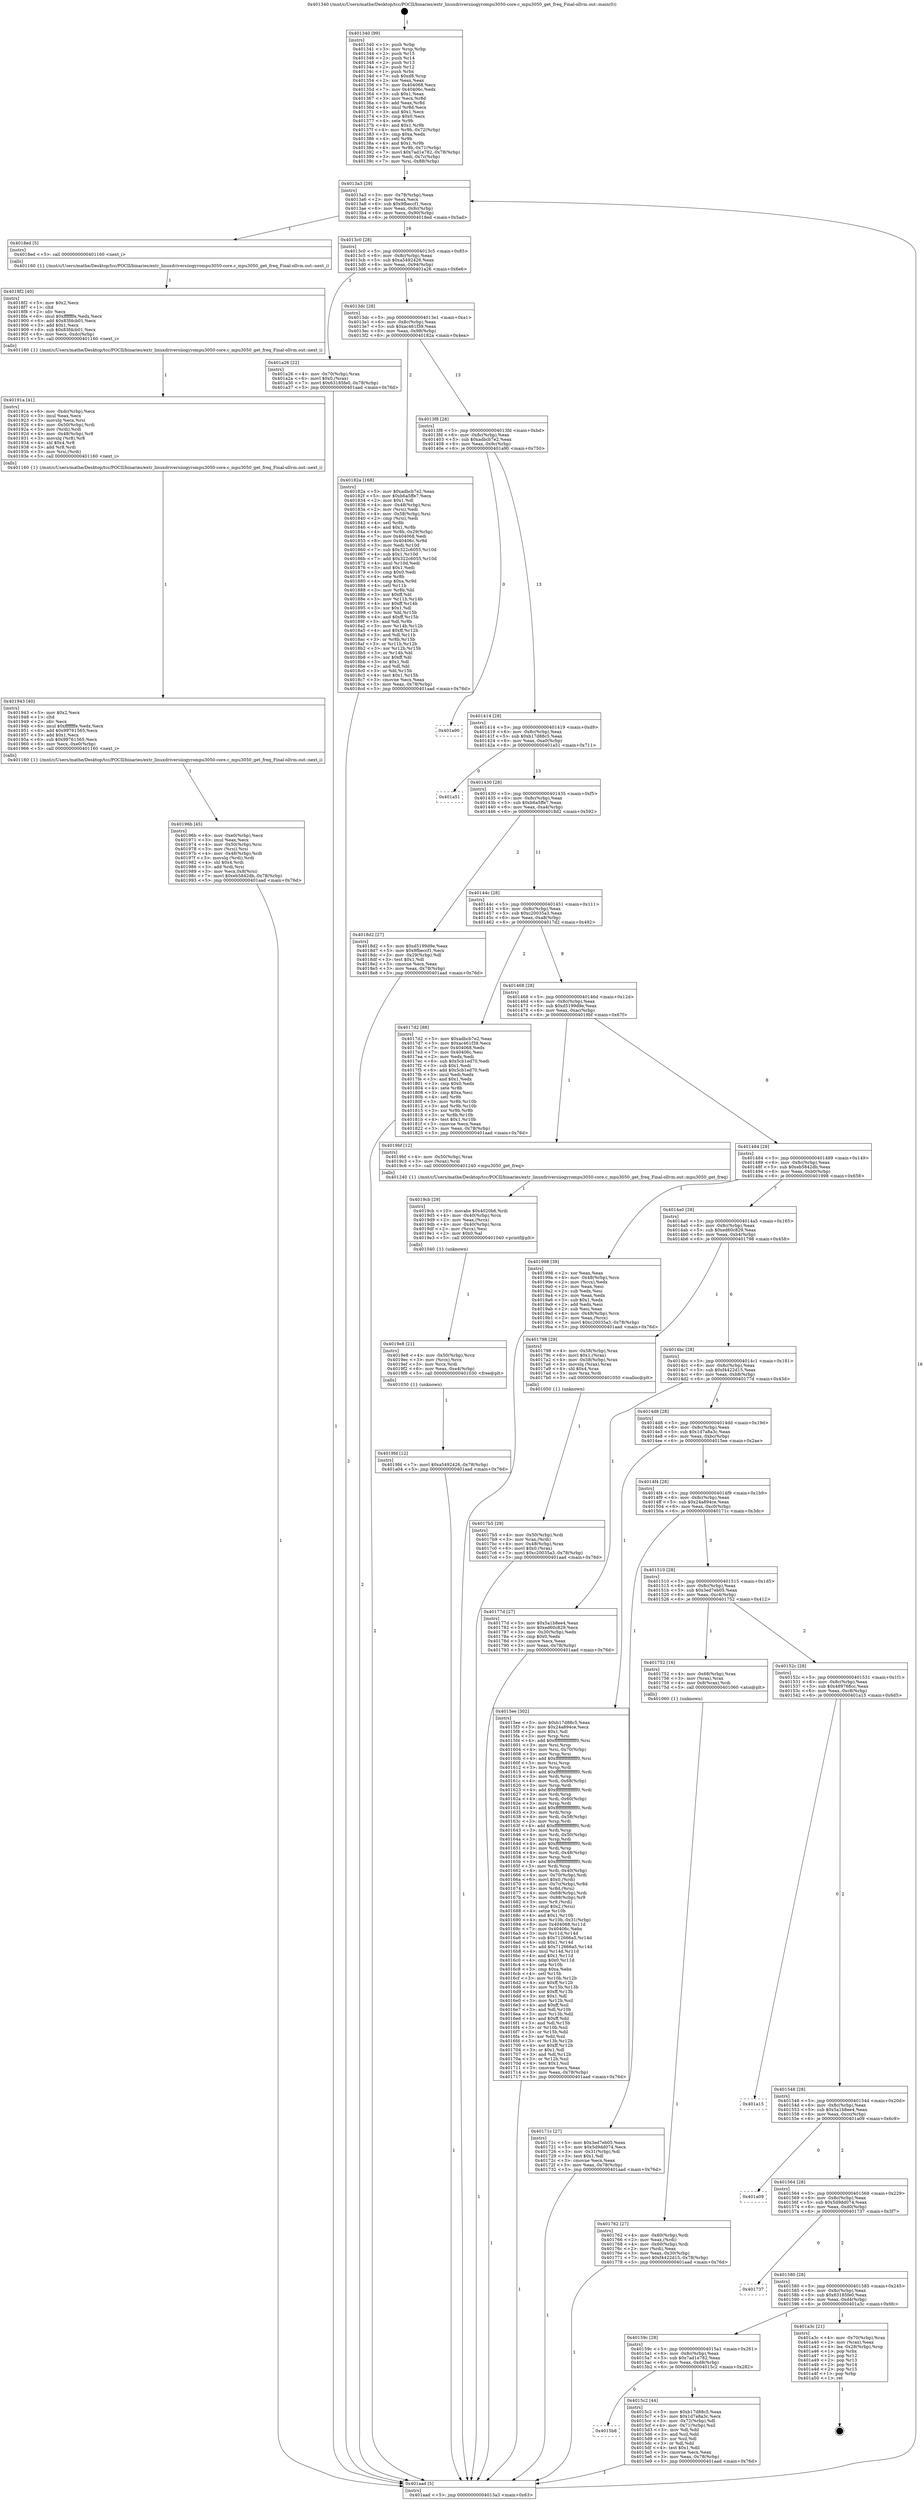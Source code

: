 digraph "0x401340" {
  label = "0x401340 (/mnt/c/Users/mathe/Desktop/tcc/POCII/binaries/extr_linuxdriversiiogyrompu3050-core.c_mpu3050_get_freq_Final-ollvm.out::main(0))"
  labelloc = "t"
  node[shape=record]

  Entry [label="",width=0.3,height=0.3,shape=circle,fillcolor=black,style=filled]
  "0x4013a3" [label="{
     0x4013a3 [29]\l
     | [instrs]\l
     &nbsp;&nbsp;0x4013a3 \<+3\>: mov -0x78(%rbp),%eax\l
     &nbsp;&nbsp;0x4013a6 \<+2\>: mov %eax,%ecx\l
     &nbsp;&nbsp;0x4013a8 \<+6\>: sub $0x9fbeccf1,%ecx\l
     &nbsp;&nbsp;0x4013ae \<+6\>: mov %eax,-0x8c(%rbp)\l
     &nbsp;&nbsp;0x4013b4 \<+6\>: mov %ecx,-0x90(%rbp)\l
     &nbsp;&nbsp;0x4013ba \<+6\>: je 00000000004018ed \<main+0x5ad\>\l
  }"]
  "0x4018ed" [label="{
     0x4018ed [5]\l
     | [instrs]\l
     &nbsp;&nbsp;0x4018ed \<+5\>: call 0000000000401160 \<next_i\>\l
     | [calls]\l
     &nbsp;&nbsp;0x401160 \{1\} (/mnt/c/Users/mathe/Desktop/tcc/POCII/binaries/extr_linuxdriversiiogyrompu3050-core.c_mpu3050_get_freq_Final-ollvm.out::next_i)\l
  }"]
  "0x4013c0" [label="{
     0x4013c0 [28]\l
     | [instrs]\l
     &nbsp;&nbsp;0x4013c0 \<+5\>: jmp 00000000004013c5 \<main+0x85\>\l
     &nbsp;&nbsp;0x4013c5 \<+6\>: mov -0x8c(%rbp),%eax\l
     &nbsp;&nbsp;0x4013cb \<+5\>: sub $0xa5492426,%eax\l
     &nbsp;&nbsp;0x4013d0 \<+6\>: mov %eax,-0x94(%rbp)\l
     &nbsp;&nbsp;0x4013d6 \<+6\>: je 0000000000401a26 \<main+0x6e6\>\l
  }"]
  Exit [label="",width=0.3,height=0.3,shape=circle,fillcolor=black,style=filled,peripheries=2]
  "0x401a26" [label="{
     0x401a26 [22]\l
     | [instrs]\l
     &nbsp;&nbsp;0x401a26 \<+4\>: mov -0x70(%rbp),%rax\l
     &nbsp;&nbsp;0x401a2a \<+6\>: movl $0x0,(%rax)\l
     &nbsp;&nbsp;0x401a30 \<+7\>: movl $0x63185fe0,-0x78(%rbp)\l
     &nbsp;&nbsp;0x401a37 \<+5\>: jmp 0000000000401aad \<main+0x76d\>\l
  }"]
  "0x4013dc" [label="{
     0x4013dc [28]\l
     | [instrs]\l
     &nbsp;&nbsp;0x4013dc \<+5\>: jmp 00000000004013e1 \<main+0xa1\>\l
     &nbsp;&nbsp;0x4013e1 \<+6\>: mov -0x8c(%rbp),%eax\l
     &nbsp;&nbsp;0x4013e7 \<+5\>: sub $0xac461f39,%eax\l
     &nbsp;&nbsp;0x4013ec \<+6\>: mov %eax,-0x98(%rbp)\l
     &nbsp;&nbsp;0x4013f2 \<+6\>: je 000000000040182a \<main+0x4ea\>\l
  }"]
  "0x4019fd" [label="{
     0x4019fd [12]\l
     | [instrs]\l
     &nbsp;&nbsp;0x4019fd \<+7\>: movl $0xa5492426,-0x78(%rbp)\l
     &nbsp;&nbsp;0x401a04 \<+5\>: jmp 0000000000401aad \<main+0x76d\>\l
  }"]
  "0x40182a" [label="{
     0x40182a [168]\l
     | [instrs]\l
     &nbsp;&nbsp;0x40182a \<+5\>: mov $0xadbcb7e2,%eax\l
     &nbsp;&nbsp;0x40182f \<+5\>: mov $0xb6a5ffe7,%ecx\l
     &nbsp;&nbsp;0x401834 \<+2\>: mov $0x1,%dl\l
     &nbsp;&nbsp;0x401836 \<+4\>: mov -0x48(%rbp),%rsi\l
     &nbsp;&nbsp;0x40183a \<+2\>: mov (%rsi),%edi\l
     &nbsp;&nbsp;0x40183c \<+4\>: mov -0x58(%rbp),%rsi\l
     &nbsp;&nbsp;0x401840 \<+2\>: cmp (%rsi),%edi\l
     &nbsp;&nbsp;0x401842 \<+4\>: setl %r8b\l
     &nbsp;&nbsp;0x401846 \<+4\>: and $0x1,%r8b\l
     &nbsp;&nbsp;0x40184a \<+4\>: mov %r8b,-0x29(%rbp)\l
     &nbsp;&nbsp;0x40184e \<+7\>: mov 0x404068,%edi\l
     &nbsp;&nbsp;0x401855 \<+8\>: mov 0x40406c,%r9d\l
     &nbsp;&nbsp;0x40185d \<+3\>: mov %edi,%r10d\l
     &nbsp;&nbsp;0x401860 \<+7\>: sub $0x322c6055,%r10d\l
     &nbsp;&nbsp;0x401867 \<+4\>: sub $0x1,%r10d\l
     &nbsp;&nbsp;0x40186b \<+7\>: add $0x322c6055,%r10d\l
     &nbsp;&nbsp;0x401872 \<+4\>: imul %r10d,%edi\l
     &nbsp;&nbsp;0x401876 \<+3\>: and $0x1,%edi\l
     &nbsp;&nbsp;0x401879 \<+3\>: cmp $0x0,%edi\l
     &nbsp;&nbsp;0x40187c \<+4\>: sete %r8b\l
     &nbsp;&nbsp;0x401880 \<+4\>: cmp $0xa,%r9d\l
     &nbsp;&nbsp;0x401884 \<+4\>: setl %r11b\l
     &nbsp;&nbsp;0x401888 \<+3\>: mov %r8b,%bl\l
     &nbsp;&nbsp;0x40188b \<+3\>: xor $0xff,%bl\l
     &nbsp;&nbsp;0x40188e \<+3\>: mov %r11b,%r14b\l
     &nbsp;&nbsp;0x401891 \<+4\>: xor $0xff,%r14b\l
     &nbsp;&nbsp;0x401895 \<+3\>: xor $0x1,%dl\l
     &nbsp;&nbsp;0x401898 \<+3\>: mov %bl,%r15b\l
     &nbsp;&nbsp;0x40189b \<+4\>: and $0xff,%r15b\l
     &nbsp;&nbsp;0x40189f \<+3\>: and %dl,%r8b\l
     &nbsp;&nbsp;0x4018a2 \<+3\>: mov %r14b,%r12b\l
     &nbsp;&nbsp;0x4018a5 \<+4\>: and $0xff,%r12b\l
     &nbsp;&nbsp;0x4018a9 \<+3\>: and %dl,%r11b\l
     &nbsp;&nbsp;0x4018ac \<+3\>: or %r8b,%r15b\l
     &nbsp;&nbsp;0x4018af \<+3\>: or %r11b,%r12b\l
     &nbsp;&nbsp;0x4018b2 \<+3\>: xor %r12b,%r15b\l
     &nbsp;&nbsp;0x4018b5 \<+3\>: or %r14b,%bl\l
     &nbsp;&nbsp;0x4018b8 \<+3\>: xor $0xff,%bl\l
     &nbsp;&nbsp;0x4018bb \<+3\>: or $0x1,%dl\l
     &nbsp;&nbsp;0x4018be \<+2\>: and %dl,%bl\l
     &nbsp;&nbsp;0x4018c0 \<+3\>: or %bl,%r15b\l
     &nbsp;&nbsp;0x4018c3 \<+4\>: test $0x1,%r15b\l
     &nbsp;&nbsp;0x4018c7 \<+3\>: cmovne %ecx,%eax\l
     &nbsp;&nbsp;0x4018ca \<+3\>: mov %eax,-0x78(%rbp)\l
     &nbsp;&nbsp;0x4018cd \<+5\>: jmp 0000000000401aad \<main+0x76d\>\l
  }"]
  "0x4013f8" [label="{
     0x4013f8 [28]\l
     | [instrs]\l
     &nbsp;&nbsp;0x4013f8 \<+5\>: jmp 00000000004013fd \<main+0xbd\>\l
     &nbsp;&nbsp;0x4013fd \<+6\>: mov -0x8c(%rbp),%eax\l
     &nbsp;&nbsp;0x401403 \<+5\>: sub $0xadbcb7e2,%eax\l
     &nbsp;&nbsp;0x401408 \<+6\>: mov %eax,-0x9c(%rbp)\l
     &nbsp;&nbsp;0x40140e \<+6\>: je 0000000000401a90 \<main+0x750\>\l
  }"]
  "0x4019e8" [label="{
     0x4019e8 [21]\l
     | [instrs]\l
     &nbsp;&nbsp;0x4019e8 \<+4\>: mov -0x50(%rbp),%rcx\l
     &nbsp;&nbsp;0x4019ec \<+3\>: mov (%rcx),%rcx\l
     &nbsp;&nbsp;0x4019ef \<+3\>: mov %rcx,%rdi\l
     &nbsp;&nbsp;0x4019f2 \<+6\>: mov %eax,-0xe4(%rbp)\l
     &nbsp;&nbsp;0x4019f8 \<+5\>: call 0000000000401030 \<free@plt\>\l
     | [calls]\l
     &nbsp;&nbsp;0x401030 \{1\} (unknown)\l
  }"]
  "0x401a90" [label="{
     0x401a90\l
  }", style=dashed]
  "0x401414" [label="{
     0x401414 [28]\l
     | [instrs]\l
     &nbsp;&nbsp;0x401414 \<+5\>: jmp 0000000000401419 \<main+0xd9\>\l
     &nbsp;&nbsp;0x401419 \<+6\>: mov -0x8c(%rbp),%eax\l
     &nbsp;&nbsp;0x40141f \<+5\>: sub $0xb17d88c5,%eax\l
     &nbsp;&nbsp;0x401424 \<+6\>: mov %eax,-0xa0(%rbp)\l
     &nbsp;&nbsp;0x40142a \<+6\>: je 0000000000401a51 \<main+0x711\>\l
  }"]
  "0x4019cb" [label="{
     0x4019cb [29]\l
     | [instrs]\l
     &nbsp;&nbsp;0x4019cb \<+10\>: movabs $0x4020b6,%rdi\l
     &nbsp;&nbsp;0x4019d5 \<+4\>: mov -0x40(%rbp),%rcx\l
     &nbsp;&nbsp;0x4019d9 \<+2\>: mov %eax,(%rcx)\l
     &nbsp;&nbsp;0x4019db \<+4\>: mov -0x40(%rbp),%rcx\l
     &nbsp;&nbsp;0x4019df \<+2\>: mov (%rcx),%esi\l
     &nbsp;&nbsp;0x4019e1 \<+2\>: mov $0x0,%al\l
     &nbsp;&nbsp;0x4019e3 \<+5\>: call 0000000000401040 \<printf@plt\>\l
     | [calls]\l
     &nbsp;&nbsp;0x401040 \{1\} (unknown)\l
  }"]
  "0x401a51" [label="{
     0x401a51\l
  }", style=dashed]
  "0x401430" [label="{
     0x401430 [28]\l
     | [instrs]\l
     &nbsp;&nbsp;0x401430 \<+5\>: jmp 0000000000401435 \<main+0xf5\>\l
     &nbsp;&nbsp;0x401435 \<+6\>: mov -0x8c(%rbp),%eax\l
     &nbsp;&nbsp;0x40143b \<+5\>: sub $0xb6a5ffe7,%eax\l
     &nbsp;&nbsp;0x401440 \<+6\>: mov %eax,-0xa4(%rbp)\l
     &nbsp;&nbsp;0x401446 \<+6\>: je 00000000004018d2 \<main+0x592\>\l
  }"]
  "0x40196b" [label="{
     0x40196b [45]\l
     | [instrs]\l
     &nbsp;&nbsp;0x40196b \<+6\>: mov -0xe0(%rbp),%ecx\l
     &nbsp;&nbsp;0x401971 \<+3\>: imul %eax,%ecx\l
     &nbsp;&nbsp;0x401974 \<+4\>: mov -0x50(%rbp),%rsi\l
     &nbsp;&nbsp;0x401978 \<+3\>: mov (%rsi),%rsi\l
     &nbsp;&nbsp;0x40197b \<+4\>: mov -0x48(%rbp),%rdi\l
     &nbsp;&nbsp;0x40197f \<+3\>: movslq (%rdi),%rdi\l
     &nbsp;&nbsp;0x401982 \<+4\>: shl $0x4,%rdi\l
     &nbsp;&nbsp;0x401986 \<+3\>: add %rdi,%rsi\l
     &nbsp;&nbsp;0x401989 \<+3\>: mov %ecx,0x8(%rsi)\l
     &nbsp;&nbsp;0x40198c \<+7\>: movl $0xeb5842db,-0x78(%rbp)\l
     &nbsp;&nbsp;0x401993 \<+5\>: jmp 0000000000401aad \<main+0x76d\>\l
  }"]
  "0x4018d2" [label="{
     0x4018d2 [27]\l
     | [instrs]\l
     &nbsp;&nbsp;0x4018d2 \<+5\>: mov $0xd5199d9e,%eax\l
     &nbsp;&nbsp;0x4018d7 \<+5\>: mov $0x9fbeccf1,%ecx\l
     &nbsp;&nbsp;0x4018dc \<+3\>: mov -0x29(%rbp),%dl\l
     &nbsp;&nbsp;0x4018df \<+3\>: test $0x1,%dl\l
     &nbsp;&nbsp;0x4018e2 \<+3\>: cmovne %ecx,%eax\l
     &nbsp;&nbsp;0x4018e5 \<+3\>: mov %eax,-0x78(%rbp)\l
     &nbsp;&nbsp;0x4018e8 \<+5\>: jmp 0000000000401aad \<main+0x76d\>\l
  }"]
  "0x40144c" [label="{
     0x40144c [28]\l
     | [instrs]\l
     &nbsp;&nbsp;0x40144c \<+5\>: jmp 0000000000401451 \<main+0x111\>\l
     &nbsp;&nbsp;0x401451 \<+6\>: mov -0x8c(%rbp),%eax\l
     &nbsp;&nbsp;0x401457 \<+5\>: sub $0xc20035a3,%eax\l
     &nbsp;&nbsp;0x40145c \<+6\>: mov %eax,-0xa8(%rbp)\l
     &nbsp;&nbsp;0x401462 \<+6\>: je 00000000004017d2 \<main+0x492\>\l
  }"]
  "0x401943" [label="{
     0x401943 [40]\l
     | [instrs]\l
     &nbsp;&nbsp;0x401943 \<+5\>: mov $0x2,%ecx\l
     &nbsp;&nbsp;0x401948 \<+1\>: cltd\l
     &nbsp;&nbsp;0x401949 \<+2\>: idiv %ecx\l
     &nbsp;&nbsp;0x40194b \<+6\>: imul $0xfffffffe,%edx,%ecx\l
     &nbsp;&nbsp;0x401951 \<+6\>: add $0x99761565,%ecx\l
     &nbsp;&nbsp;0x401957 \<+3\>: add $0x1,%ecx\l
     &nbsp;&nbsp;0x40195a \<+6\>: sub $0x99761565,%ecx\l
     &nbsp;&nbsp;0x401960 \<+6\>: mov %ecx,-0xe0(%rbp)\l
     &nbsp;&nbsp;0x401966 \<+5\>: call 0000000000401160 \<next_i\>\l
     | [calls]\l
     &nbsp;&nbsp;0x401160 \{1\} (/mnt/c/Users/mathe/Desktop/tcc/POCII/binaries/extr_linuxdriversiiogyrompu3050-core.c_mpu3050_get_freq_Final-ollvm.out::next_i)\l
  }"]
  "0x4017d2" [label="{
     0x4017d2 [88]\l
     | [instrs]\l
     &nbsp;&nbsp;0x4017d2 \<+5\>: mov $0xadbcb7e2,%eax\l
     &nbsp;&nbsp;0x4017d7 \<+5\>: mov $0xac461f39,%ecx\l
     &nbsp;&nbsp;0x4017dc \<+7\>: mov 0x404068,%edx\l
     &nbsp;&nbsp;0x4017e3 \<+7\>: mov 0x40406c,%esi\l
     &nbsp;&nbsp;0x4017ea \<+2\>: mov %edx,%edi\l
     &nbsp;&nbsp;0x4017ec \<+6\>: sub $0x5cb1ed70,%edi\l
     &nbsp;&nbsp;0x4017f2 \<+3\>: sub $0x1,%edi\l
     &nbsp;&nbsp;0x4017f5 \<+6\>: add $0x5cb1ed70,%edi\l
     &nbsp;&nbsp;0x4017fb \<+3\>: imul %edi,%edx\l
     &nbsp;&nbsp;0x4017fe \<+3\>: and $0x1,%edx\l
     &nbsp;&nbsp;0x401801 \<+3\>: cmp $0x0,%edx\l
     &nbsp;&nbsp;0x401804 \<+4\>: sete %r8b\l
     &nbsp;&nbsp;0x401808 \<+3\>: cmp $0xa,%esi\l
     &nbsp;&nbsp;0x40180b \<+4\>: setl %r9b\l
     &nbsp;&nbsp;0x40180f \<+3\>: mov %r8b,%r10b\l
     &nbsp;&nbsp;0x401812 \<+3\>: and %r9b,%r10b\l
     &nbsp;&nbsp;0x401815 \<+3\>: xor %r9b,%r8b\l
     &nbsp;&nbsp;0x401818 \<+3\>: or %r8b,%r10b\l
     &nbsp;&nbsp;0x40181b \<+4\>: test $0x1,%r10b\l
     &nbsp;&nbsp;0x40181f \<+3\>: cmovne %ecx,%eax\l
     &nbsp;&nbsp;0x401822 \<+3\>: mov %eax,-0x78(%rbp)\l
     &nbsp;&nbsp;0x401825 \<+5\>: jmp 0000000000401aad \<main+0x76d\>\l
  }"]
  "0x401468" [label="{
     0x401468 [28]\l
     | [instrs]\l
     &nbsp;&nbsp;0x401468 \<+5\>: jmp 000000000040146d \<main+0x12d\>\l
     &nbsp;&nbsp;0x40146d \<+6\>: mov -0x8c(%rbp),%eax\l
     &nbsp;&nbsp;0x401473 \<+5\>: sub $0xd5199d9e,%eax\l
     &nbsp;&nbsp;0x401478 \<+6\>: mov %eax,-0xac(%rbp)\l
     &nbsp;&nbsp;0x40147e \<+6\>: je 00000000004019bf \<main+0x67f\>\l
  }"]
  "0x40191a" [label="{
     0x40191a [41]\l
     | [instrs]\l
     &nbsp;&nbsp;0x40191a \<+6\>: mov -0xdc(%rbp),%ecx\l
     &nbsp;&nbsp;0x401920 \<+3\>: imul %eax,%ecx\l
     &nbsp;&nbsp;0x401923 \<+3\>: movslq %ecx,%rsi\l
     &nbsp;&nbsp;0x401926 \<+4\>: mov -0x50(%rbp),%rdi\l
     &nbsp;&nbsp;0x40192a \<+3\>: mov (%rdi),%rdi\l
     &nbsp;&nbsp;0x40192d \<+4\>: mov -0x48(%rbp),%r8\l
     &nbsp;&nbsp;0x401931 \<+3\>: movslq (%r8),%r8\l
     &nbsp;&nbsp;0x401934 \<+4\>: shl $0x4,%r8\l
     &nbsp;&nbsp;0x401938 \<+3\>: add %r8,%rdi\l
     &nbsp;&nbsp;0x40193b \<+3\>: mov %rsi,(%rdi)\l
     &nbsp;&nbsp;0x40193e \<+5\>: call 0000000000401160 \<next_i\>\l
     | [calls]\l
     &nbsp;&nbsp;0x401160 \{1\} (/mnt/c/Users/mathe/Desktop/tcc/POCII/binaries/extr_linuxdriversiiogyrompu3050-core.c_mpu3050_get_freq_Final-ollvm.out::next_i)\l
  }"]
  "0x4019bf" [label="{
     0x4019bf [12]\l
     | [instrs]\l
     &nbsp;&nbsp;0x4019bf \<+4\>: mov -0x50(%rbp),%rax\l
     &nbsp;&nbsp;0x4019c3 \<+3\>: mov (%rax),%rdi\l
     &nbsp;&nbsp;0x4019c6 \<+5\>: call 0000000000401240 \<mpu3050_get_freq\>\l
     | [calls]\l
     &nbsp;&nbsp;0x401240 \{1\} (/mnt/c/Users/mathe/Desktop/tcc/POCII/binaries/extr_linuxdriversiiogyrompu3050-core.c_mpu3050_get_freq_Final-ollvm.out::mpu3050_get_freq)\l
  }"]
  "0x401484" [label="{
     0x401484 [28]\l
     | [instrs]\l
     &nbsp;&nbsp;0x401484 \<+5\>: jmp 0000000000401489 \<main+0x149\>\l
     &nbsp;&nbsp;0x401489 \<+6\>: mov -0x8c(%rbp),%eax\l
     &nbsp;&nbsp;0x40148f \<+5\>: sub $0xeb5842db,%eax\l
     &nbsp;&nbsp;0x401494 \<+6\>: mov %eax,-0xb0(%rbp)\l
     &nbsp;&nbsp;0x40149a \<+6\>: je 0000000000401998 \<main+0x658\>\l
  }"]
  "0x4018f2" [label="{
     0x4018f2 [40]\l
     | [instrs]\l
     &nbsp;&nbsp;0x4018f2 \<+5\>: mov $0x2,%ecx\l
     &nbsp;&nbsp;0x4018f7 \<+1\>: cltd\l
     &nbsp;&nbsp;0x4018f8 \<+2\>: idiv %ecx\l
     &nbsp;&nbsp;0x4018fa \<+6\>: imul $0xfffffffe,%edx,%ecx\l
     &nbsp;&nbsp;0x401900 \<+6\>: add $0x83fdcb01,%ecx\l
     &nbsp;&nbsp;0x401906 \<+3\>: add $0x1,%ecx\l
     &nbsp;&nbsp;0x401909 \<+6\>: sub $0x83fdcb01,%ecx\l
     &nbsp;&nbsp;0x40190f \<+6\>: mov %ecx,-0xdc(%rbp)\l
     &nbsp;&nbsp;0x401915 \<+5\>: call 0000000000401160 \<next_i\>\l
     | [calls]\l
     &nbsp;&nbsp;0x401160 \{1\} (/mnt/c/Users/mathe/Desktop/tcc/POCII/binaries/extr_linuxdriversiiogyrompu3050-core.c_mpu3050_get_freq_Final-ollvm.out::next_i)\l
  }"]
  "0x401998" [label="{
     0x401998 [39]\l
     | [instrs]\l
     &nbsp;&nbsp;0x401998 \<+2\>: xor %eax,%eax\l
     &nbsp;&nbsp;0x40199a \<+4\>: mov -0x48(%rbp),%rcx\l
     &nbsp;&nbsp;0x40199e \<+2\>: mov (%rcx),%edx\l
     &nbsp;&nbsp;0x4019a0 \<+2\>: mov %eax,%esi\l
     &nbsp;&nbsp;0x4019a2 \<+2\>: sub %edx,%esi\l
     &nbsp;&nbsp;0x4019a4 \<+2\>: mov %eax,%edx\l
     &nbsp;&nbsp;0x4019a6 \<+3\>: sub $0x1,%edx\l
     &nbsp;&nbsp;0x4019a9 \<+2\>: add %edx,%esi\l
     &nbsp;&nbsp;0x4019ab \<+2\>: sub %esi,%eax\l
     &nbsp;&nbsp;0x4019ad \<+4\>: mov -0x48(%rbp),%rcx\l
     &nbsp;&nbsp;0x4019b1 \<+2\>: mov %eax,(%rcx)\l
     &nbsp;&nbsp;0x4019b3 \<+7\>: movl $0xc20035a3,-0x78(%rbp)\l
     &nbsp;&nbsp;0x4019ba \<+5\>: jmp 0000000000401aad \<main+0x76d\>\l
  }"]
  "0x4014a0" [label="{
     0x4014a0 [28]\l
     | [instrs]\l
     &nbsp;&nbsp;0x4014a0 \<+5\>: jmp 00000000004014a5 \<main+0x165\>\l
     &nbsp;&nbsp;0x4014a5 \<+6\>: mov -0x8c(%rbp),%eax\l
     &nbsp;&nbsp;0x4014ab \<+5\>: sub $0xed60c829,%eax\l
     &nbsp;&nbsp;0x4014b0 \<+6\>: mov %eax,-0xb4(%rbp)\l
     &nbsp;&nbsp;0x4014b6 \<+6\>: je 0000000000401798 \<main+0x458\>\l
  }"]
  "0x4017b5" [label="{
     0x4017b5 [29]\l
     | [instrs]\l
     &nbsp;&nbsp;0x4017b5 \<+4\>: mov -0x50(%rbp),%rdi\l
     &nbsp;&nbsp;0x4017b9 \<+3\>: mov %rax,(%rdi)\l
     &nbsp;&nbsp;0x4017bc \<+4\>: mov -0x48(%rbp),%rax\l
     &nbsp;&nbsp;0x4017c0 \<+6\>: movl $0x0,(%rax)\l
     &nbsp;&nbsp;0x4017c6 \<+7\>: movl $0xc20035a3,-0x78(%rbp)\l
     &nbsp;&nbsp;0x4017cd \<+5\>: jmp 0000000000401aad \<main+0x76d\>\l
  }"]
  "0x401798" [label="{
     0x401798 [29]\l
     | [instrs]\l
     &nbsp;&nbsp;0x401798 \<+4\>: mov -0x58(%rbp),%rax\l
     &nbsp;&nbsp;0x40179c \<+6\>: movl $0x1,(%rax)\l
     &nbsp;&nbsp;0x4017a2 \<+4\>: mov -0x58(%rbp),%rax\l
     &nbsp;&nbsp;0x4017a6 \<+3\>: movslq (%rax),%rax\l
     &nbsp;&nbsp;0x4017a9 \<+4\>: shl $0x4,%rax\l
     &nbsp;&nbsp;0x4017ad \<+3\>: mov %rax,%rdi\l
     &nbsp;&nbsp;0x4017b0 \<+5\>: call 0000000000401050 \<malloc@plt\>\l
     | [calls]\l
     &nbsp;&nbsp;0x401050 \{1\} (unknown)\l
  }"]
  "0x4014bc" [label="{
     0x4014bc [28]\l
     | [instrs]\l
     &nbsp;&nbsp;0x4014bc \<+5\>: jmp 00000000004014c1 \<main+0x181\>\l
     &nbsp;&nbsp;0x4014c1 \<+6\>: mov -0x8c(%rbp),%eax\l
     &nbsp;&nbsp;0x4014c7 \<+5\>: sub $0xf4422d15,%eax\l
     &nbsp;&nbsp;0x4014cc \<+6\>: mov %eax,-0xb8(%rbp)\l
     &nbsp;&nbsp;0x4014d2 \<+6\>: je 000000000040177d \<main+0x43d\>\l
  }"]
  "0x401762" [label="{
     0x401762 [27]\l
     | [instrs]\l
     &nbsp;&nbsp;0x401762 \<+4\>: mov -0x60(%rbp),%rdi\l
     &nbsp;&nbsp;0x401766 \<+2\>: mov %eax,(%rdi)\l
     &nbsp;&nbsp;0x401768 \<+4\>: mov -0x60(%rbp),%rdi\l
     &nbsp;&nbsp;0x40176c \<+2\>: mov (%rdi),%eax\l
     &nbsp;&nbsp;0x40176e \<+3\>: mov %eax,-0x30(%rbp)\l
     &nbsp;&nbsp;0x401771 \<+7\>: movl $0xf4422d15,-0x78(%rbp)\l
     &nbsp;&nbsp;0x401778 \<+5\>: jmp 0000000000401aad \<main+0x76d\>\l
  }"]
  "0x40177d" [label="{
     0x40177d [27]\l
     | [instrs]\l
     &nbsp;&nbsp;0x40177d \<+5\>: mov $0x5a1b8ee4,%eax\l
     &nbsp;&nbsp;0x401782 \<+5\>: mov $0xed60c829,%ecx\l
     &nbsp;&nbsp;0x401787 \<+3\>: mov -0x30(%rbp),%edx\l
     &nbsp;&nbsp;0x40178a \<+3\>: cmp $0x0,%edx\l
     &nbsp;&nbsp;0x40178d \<+3\>: cmove %ecx,%eax\l
     &nbsp;&nbsp;0x401790 \<+3\>: mov %eax,-0x78(%rbp)\l
     &nbsp;&nbsp;0x401793 \<+5\>: jmp 0000000000401aad \<main+0x76d\>\l
  }"]
  "0x4014d8" [label="{
     0x4014d8 [28]\l
     | [instrs]\l
     &nbsp;&nbsp;0x4014d8 \<+5\>: jmp 00000000004014dd \<main+0x19d\>\l
     &nbsp;&nbsp;0x4014dd \<+6\>: mov -0x8c(%rbp),%eax\l
     &nbsp;&nbsp;0x4014e3 \<+5\>: sub $0x1d7a8a3c,%eax\l
     &nbsp;&nbsp;0x4014e8 \<+6\>: mov %eax,-0xbc(%rbp)\l
     &nbsp;&nbsp;0x4014ee \<+6\>: je 00000000004015ee \<main+0x2ae\>\l
  }"]
  "0x401340" [label="{
     0x401340 [99]\l
     | [instrs]\l
     &nbsp;&nbsp;0x401340 \<+1\>: push %rbp\l
     &nbsp;&nbsp;0x401341 \<+3\>: mov %rsp,%rbp\l
     &nbsp;&nbsp;0x401344 \<+2\>: push %r15\l
     &nbsp;&nbsp;0x401346 \<+2\>: push %r14\l
     &nbsp;&nbsp;0x401348 \<+2\>: push %r13\l
     &nbsp;&nbsp;0x40134a \<+2\>: push %r12\l
     &nbsp;&nbsp;0x40134c \<+1\>: push %rbx\l
     &nbsp;&nbsp;0x40134d \<+7\>: sub $0xd8,%rsp\l
     &nbsp;&nbsp;0x401354 \<+2\>: xor %eax,%eax\l
     &nbsp;&nbsp;0x401356 \<+7\>: mov 0x404068,%ecx\l
     &nbsp;&nbsp;0x40135d \<+7\>: mov 0x40406c,%edx\l
     &nbsp;&nbsp;0x401364 \<+3\>: sub $0x1,%eax\l
     &nbsp;&nbsp;0x401367 \<+3\>: mov %ecx,%r8d\l
     &nbsp;&nbsp;0x40136a \<+3\>: add %eax,%r8d\l
     &nbsp;&nbsp;0x40136d \<+4\>: imul %r8d,%ecx\l
     &nbsp;&nbsp;0x401371 \<+3\>: and $0x1,%ecx\l
     &nbsp;&nbsp;0x401374 \<+3\>: cmp $0x0,%ecx\l
     &nbsp;&nbsp;0x401377 \<+4\>: sete %r9b\l
     &nbsp;&nbsp;0x40137b \<+4\>: and $0x1,%r9b\l
     &nbsp;&nbsp;0x40137f \<+4\>: mov %r9b,-0x72(%rbp)\l
     &nbsp;&nbsp;0x401383 \<+3\>: cmp $0xa,%edx\l
     &nbsp;&nbsp;0x401386 \<+4\>: setl %r9b\l
     &nbsp;&nbsp;0x40138a \<+4\>: and $0x1,%r9b\l
     &nbsp;&nbsp;0x40138e \<+4\>: mov %r9b,-0x71(%rbp)\l
     &nbsp;&nbsp;0x401392 \<+7\>: movl $0x7ad1e782,-0x78(%rbp)\l
     &nbsp;&nbsp;0x401399 \<+3\>: mov %edi,-0x7c(%rbp)\l
     &nbsp;&nbsp;0x40139c \<+7\>: mov %rsi,-0x88(%rbp)\l
  }"]
  "0x4015ee" [label="{
     0x4015ee [302]\l
     | [instrs]\l
     &nbsp;&nbsp;0x4015ee \<+5\>: mov $0xb17d88c5,%eax\l
     &nbsp;&nbsp;0x4015f3 \<+5\>: mov $0x24a894ce,%ecx\l
     &nbsp;&nbsp;0x4015f8 \<+2\>: mov $0x1,%dl\l
     &nbsp;&nbsp;0x4015fa \<+3\>: mov %rsp,%rsi\l
     &nbsp;&nbsp;0x4015fd \<+4\>: add $0xfffffffffffffff0,%rsi\l
     &nbsp;&nbsp;0x401601 \<+3\>: mov %rsi,%rsp\l
     &nbsp;&nbsp;0x401604 \<+4\>: mov %rsi,-0x70(%rbp)\l
     &nbsp;&nbsp;0x401608 \<+3\>: mov %rsp,%rsi\l
     &nbsp;&nbsp;0x40160b \<+4\>: add $0xfffffffffffffff0,%rsi\l
     &nbsp;&nbsp;0x40160f \<+3\>: mov %rsi,%rsp\l
     &nbsp;&nbsp;0x401612 \<+3\>: mov %rsp,%rdi\l
     &nbsp;&nbsp;0x401615 \<+4\>: add $0xfffffffffffffff0,%rdi\l
     &nbsp;&nbsp;0x401619 \<+3\>: mov %rdi,%rsp\l
     &nbsp;&nbsp;0x40161c \<+4\>: mov %rdi,-0x68(%rbp)\l
     &nbsp;&nbsp;0x401620 \<+3\>: mov %rsp,%rdi\l
     &nbsp;&nbsp;0x401623 \<+4\>: add $0xfffffffffffffff0,%rdi\l
     &nbsp;&nbsp;0x401627 \<+3\>: mov %rdi,%rsp\l
     &nbsp;&nbsp;0x40162a \<+4\>: mov %rdi,-0x60(%rbp)\l
     &nbsp;&nbsp;0x40162e \<+3\>: mov %rsp,%rdi\l
     &nbsp;&nbsp;0x401631 \<+4\>: add $0xfffffffffffffff0,%rdi\l
     &nbsp;&nbsp;0x401635 \<+3\>: mov %rdi,%rsp\l
     &nbsp;&nbsp;0x401638 \<+4\>: mov %rdi,-0x58(%rbp)\l
     &nbsp;&nbsp;0x40163c \<+3\>: mov %rsp,%rdi\l
     &nbsp;&nbsp;0x40163f \<+4\>: add $0xfffffffffffffff0,%rdi\l
     &nbsp;&nbsp;0x401643 \<+3\>: mov %rdi,%rsp\l
     &nbsp;&nbsp;0x401646 \<+4\>: mov %rdi,-0x50(%rbp)\l
     &nbsp;&nbsp;0x40164a \<+3\>: mov %rsp,%rdi\l
     &nbsp;&nbsp;0x40164d \<+4\>: add $0xfffffffffffffff0,%rdi\l
     &nbsp;&nbsp;0x401651 \<+3\>: mov %rdi,%rsp\l
     &nbsp;&nbsp;0x401654 \<+4\>: mov %rdi,-0x48(%rbp)\l
     &nbsp;&nbsp;0x401658 \<+3\>: mov %rsp,%rdi\l
     &nbsp;&nbsp;0x40165b \<+4\>: add $0xfffffffffffffff0,%rdi\l
     &nbsp;&nbsp;0x40165f \<+3\>: mov %rdi,%rsp\l
     &nbsp;&nbsp;0x401662 \<+4\>: mov %rdi,-0x40(%rbp)\l
     &nbsp;&nbsp;0x401666 \<+4\>: mov -0x70(%rbp),%rdi\l
     &nbsp;&nbsp;0x40166a \<+6\>: movl $0x0,(%rdi)\l
     &nbsp;&nbsp;0x401670 \<+4\>: mov -0x7c(%rbp),%r8d\l
     &nbsp;&nbsp;0x401674 \<+3\>: mov %r8d,(%rsi)\l
     &nbsp;&nbsp;0x401677 \<+4\>: mov -0x68(%rbp),%rdi\l
     &nbsp;&nbsp;0x40167b \<+7\>: mov -0x88(%rbp),%r9\l
     &nbsp;&nbsp;0x401682 \<+3\>: mov %r9,(%rdi)\l
     &nbsp;&nbsp;0x401685 \<+3\>: cmpl $0x2,(%rsi)\l
     &nbsp;&nbsp;0x401688 \<+4\>: setne %r10b\l
     &nbsp;&nbsp;0x40168c \<+4\>: and $0x1,%r10b\l
     &nbsp;&nbsp;0x401690 \<+4\>: mov %r10b,-0x31(%rbp)\l
     &nbsp;&nbsp;0x401694 \<+8\>: mov 0x404068,%r11d\l
     &nbsp;&nbsp;0x40169c \<+7\>: mov 0x40406c,%ebx\l
     &nbsp;&nbsp;0x4016a3 \<+3\>: mov %r11d,%r14d\l
     &nbsp;&nbsp;0x4016a6 \<+7\>: sub $0x712666a5,%r14d\l
     &nbsp;&nbsp;0x4016ad \<+4\>: sub $0x1,%r14d\l
     &nbsp;&nbsp;0x4016b1 \<+7\>: add $0x712666a5,%r14d\l
     &nbsp;&nbsp;0x4016b8 \<+4\>: imul %r14d,%r11d\l
     &nbsp;&nbsp;0x4016bc \<+4\>: and $0x1,%r11d\l
     &nbsp;&nbsp;0x4016c0 \<+4\>: cmp $0x0,%r11d\l
     &nbsp;&nbsp;0x4016c4 \<+4\>: sete %r10b\l
     &nbsp;&nbsp;0x4016c8 \<+3\>: cmp $0xa,%ebx\l
     &nbsp;&nbsp;0x4016cb \<+4\>: setl %r15b\l
     &nbsp;&nbsp;0x4016cf \<+3\>: mov %r10b,%r12b\l
     &nbsp;&nbsp;0x4016d2 \<+4\>: xor $0xff,%r12b\l
     &nbsp;&nbsp;0x4016d6 \<+3\>: mov %r15b,%r13b\l
     &nbsp;&nbsp;0x4016d9 \<+4\>: xor $0xff,%r13b\l
     &nbsp;&nbsp;0x4016dd \<+3\>: xor $0x1,%dl\l
     &nbsp;&nbsp;0x4016e0 \<+3\>: mov %r12b,%sil\l
     &nbsp;&nbsp;0x4016e3 \<+4\>: and $0xff,%sil\l
     &nbsp;&nbsp;0x4016e7 \<+3\>: and %dl,%r10b\l
     &nbsp;&nbsp;0x4016ea \<+3\>: mov %r13b,%dil\l
     &nbsp;&nbsp;0x4016ed \<+4\>: and $0xff,%dil\l
     &nbsp;&nbsp;0x4016f1 \<+3\>: and %dl,%r15b\l
     &nbsp;&nbsp;0x4016f4 \<+3\>: or %r10b,%sil\l
     &nbsp;&nbsp;0x4016f7 \<+3\>: or %r15b,%dil\l
     &nbsp;&nbsp;0x4016fa \<+3\>: xor %dil,%sil\l
     &nbsp;&nbsp;0x4016fd \<+3\>: or %r13b,%r12b\l
     &nbsp;&nbsp;0x401700 \<+4\>: xor $0xff,%r12b\l
     &nbsp;&nbsp;0x401704 \<+3\>: or $0x1,%dl\l
     &nbsp;&nbsp;0x401707 \<+3\>: and %dl,%r12b\l
     &nbsp;&nbsp;0x40170a \<+3\>: or %r12b,%sil\l
     &nbsp;&nbsp;0x40170d \<+4\>: test $0x1,%sil\l
     &nbsp;&nbsp;0x401711 \<+3\>: cmovne %ecx,%eax\l
     &nbsp;&nbsp;0x401714 \<+3\>: mov %eax,-0x78(%rbp)\l
     &nbsp;&nbsp;0x401717 \<+5\>: jmp 0000000000401aad \<main+0x76d\>\l
  }"]
  "0x4014f4" [label="{
     0x4014f4 [28]\l
     | [instrs]\l
     &nbsp;&nbsp;0x4014f4 \<+5\>: jmp 00000000004014f9 \<main+0x1b9\>\l
     &nbsp;&nbsp;0x4014f9 \<+6\>: mov -0x8c(%rbp),%eax\l
     &nbsp;&nbsp;0x4014ff \<+5\>: sub $0x24a894ce,%eax\l
     &nbsp;&nbsp;0x401504 \<+6\>: mov %eax,-0xc0(%rbp)\l
     &nbsp;&nbsp;0x40150a \<+6\>: je 000000000040171c \<main+0x3dc\>\l
  }"]
  "0x401aad" [label="{
     0x401aad [5]\l
     | [instrs]\l
     &nbsp;&nbsp;0x401aad \<+5\>: jmp 00000000004013a3 \<main+0x63\>\l
  }"]
  "0x40171c" [label="{
     0x40171c [27]\l
     | [instrs]\l
     &nbsp;&nbsp;0x40171c \<+5\>: mov $0x3ed7eb05,%eax\l
     &nbsp;&nbsp;0x401721 \<+5\>: mov $0x5d9dd074,%ecx\l
     &nbsp;&nbsp;0x401726 \<+3\>: mov -0x31(%rbp),%dl\l
     &nbsp;&nbsp;0x401729 \<+3\>: test $0x1,%dl\l
     &nbsp;&nbsp;0x40172c \<+3\>: cmovne %ecx,%eax\l
     &nbsp;&nbsp;0x40172f \<+3\>: mov %eax,-0x78(%rbp)\l
     &nbsp;&nbsp;0x401732 \<+5\>: jmp 0000000000401aad \<main+0x76d\>\l
  }"]
  "0x401510" [label="{
     0x401510 [28]\l
     | [instrs]\l
     &nbsp;&nbsp;0x401510 \<+5\>: jmp 0000000000401515 \<main+0x1d5\>\l
     &nbsp;&nbsp;0x401515 \<+6\>: mov -0x8c(%rbp),%eax\l
     &nbsp;&nbsp;0x40151b \<+5\>: sub $0x3ed7eb05,%eax\l
     &nbsp;&nbsp;0x401520 \<+6\>: mov %eax,-0xc4(%rbp)\l
     &nbsp;&nbsp;0x401526 \<+6\>: je 0000000000401752 \<main+0x412\>\l
  }"]
  "0x4015b8" [label="{
     0x4015b8\l
  }", style=dashed]
  "0x401752" [label="{
     0x401752 [16]\l
     | [instrs]\l
     &nbsp;&nbsp;0x401752 \<+4\>: mov -0x68(%rbp),%rax\l
     &nbsp;&nbsp;0x401756 \<+3\>: mov (%rax),%rax\l
     &nbsp;&nbsp;0x401759 \<+4\>: mov 0x8(%rax),%rdi\l
     &nbsp;&nbsp;0x40175d \<+5\>: call 0000000000401060 \<atoi@plt\>\l
     | [calls]\l
     &nbsp;&nbsp;0x401060 \{1\} (unknown)\l
  }"]
  "0x40152c" [label="{
     0x40152c [28]\l
     | [instrs]\l
     &nbsp;&nbsp;0x40152c \<+5\>: jmp 0000000000401531 \<main+0x1f1\>\l
     &nbsp;&nbsp;0x401531 \<+6\>: mov -0x8c(%rbp),%eax\l
     &nbsp;&nbsp;0x401537 \<+5\>: sub $0x489768cc,%eax\l
     &nbsp;&nbsp;0x40153c \<+6\>: mov %eax,-0xc8(%rbp)\l
     &nbsp;&nbsp;0x401542 \<+6\>: je 0000000000401a15 \<main+0x6d5\>\l
  }"]
  "0x4015c2" [label="{
     0x4015c2 [44]\l
     | [instrs]\l
     &nbsp;&nbsp;0x4015c2 \<+5\>: mov $0xb17d88c5,%eax\l
     &nbsp;&nbsp;0x4015c7 \<+5\>: mov $0x1d7a8a3c,%ecx\l
     &nbsp;&nbsp;0x4015cc \<+3\>: mov -0x72(%rbp),%dl\l
     &nbsp;&nbsp;0x4015cf \<+4\>: mov -0x71(%rbp),%sil\l
     &nbsp;&nbsp;0x4015d3 \<+3\>: mov %dl,%dil\l
     &nbsp;&nbsp;0x4015d6 \<+3\>: and %sil,%dil\l
     &nbsp;&nbsp;0x4015d9 \<+3\>: xor %sil,%dl\l
     &nbsp;&nbsp;0x4015dc \<+3\>: or %dl,%dil\l
     &nbsp;&nbsp;0x4015df \<+4\>: test $0x1,%dil\l
     &nbsp;&nbsp;0x4015e3 \<+3\>: cmovne %ecx,%eax\l
     &nbsp;&nbsp;0x4015e6 \<+3\>: mov %eax,-0x78(%rbp)\l
     &nbsp;&nbsp;0x4015e9 \<+5\>: jmp 0000000000401aad \<main+0x76d\>\l
  }"]
  "0x401a15" [label="{
     0x401a15\l
  }", style=dashed]
  "0x401548" [label="{
     0x401548 [28]\l
     | [instrs]\l
     &nbsp;&nbsp;0x401548 \<+5\>: jmp 000000000040154d \<main+0x20d\>\l
     &nbsp;&nbsp;0x40154d \<+6\>: mov -0x8c(%rbp),%eax\l
     &nbsp;&nbsp;0x401553 \<+5\>: sub $0x5a1b8ee4,%eax\l
     &nbsp;&nbsp;0x401558 \<+6\>: mov %eax,-0xcc(%rbp)\l
     &nbsp;&nbsp;0x40155e \<+6\>: je 0000000000401a09 \<main+0x6c9\>\l
  }"]
  "0x40159c" [label="{
     0x40159c [28]\l
     | [instrs]\l
     &nbsp;&nbsp;0x40159c \<+5\>: jmp 00000000004015a1 \<main+0x261\>\l
     &nbsp;&nbsp;0x4015a1 \<+6\>: mov -0x8c(%rbp),%eax\l
     &nbsp;&nbsp;0x4015a7 \<+5\>: sub $0x7ad1e782,%eax\l
     &nbsp;&nbsp;0x4015ac \<+6\>: mov %eax,-0xd8(%rbp)\l
     &nbsp;&nbsp;0x4015b2 \<+6\>: je 00000000004015c2 \<main+0x282\>\l
  }"]
  "0x401a09" [label="{
     0x401a09\l
  }", style=dashed]
  "0x401564" [label="{
     0x401564 [28]\l
     | [instrs]\l
     &nbsp;&nbsp;0x401564 \<+5\>: jmp 0000000000401569 \<main+0x229\>\l
     &nbsp;&nbsp;0x401569 \<+6\>: mov -0x8c(%rbp),%eax\l
     &nbsp;&nbsp;0x40156f \<+5\>: sub $0x5d9dd074,%eax\l
     &nbsp;&nbsp;0x401574 \<+6\>: mov %eax,-0xd0(%rbp)\l
     &nbsp;&nbsp;0x40157a \<+6\>: je 0000000000401737 \<main+0x3f7\>\l
  }"]
  "0x401a3c" [label="{
     0x401a3c [21]\l
     | [instrs]\l
     &nbsp;&nbsp;0x401a3c \<+4\>: mov -0x70(%rbp),%rax\l
     &nbsp;&nbsp;0x401a40 \<+2\>: mov (%rax),%eax\l
     &nbsp;&nbsp;0x401a42 \<+4\>: lea -0x28(%rbp),%rsp\l
     &nbsp;&nbsp;0x401a46 \<+1\>: pop %rbx\l
     &nbsp;&nbsp;0x401a47 \<+2\>: pop %r12\l
     &nbsp;&nbsp;0x401a49 \<+2\>: pop %r13\l
     &nbsp;&nbsp;0x401a4b \<+2\>: pop %r14\l
     &nbsp;&nbsp;0x401a4d \<+2\>: pop %r15\l
     &nbsp;&nbsp;0x401a4f \<+1\>: pop %rbp\l
     &nbsp;&nbsp;0x401a50 \<+1\>: ret\l
  }"]
  "0x401737" [label="{
     0x401737\l
  }", style=dashed]
  "0x401580" [label="{
     0x401580 [28]\l
     | [instrs]\l
     &nbsp;&nbsp;0x401580 \<+5\>: jmp 0000000000401585 \<main+0x245\>\l
     &nbsp;&nbsp;0x401585 \<+6\>: mov -0x8c(%rbp),%eax\l
     &nbsp;&nbsp;0x40158b \<+5\>: sub $0x63185fe0,%eax\l
     &nbsp;&nbsp;0x401590 \<+6\>: mov %eax,-0xd4(%rbp)\l
     &nbsp;&nbsp;0x401596 \<+6\>: je 0000000000401a3c \<main+0x6fc\>\l
  }"]
  Entry -> "0x401340" [label=" 1"]
  "0x4013a3" -> "0x4018ed" [label=" 1"]
  "0x4013a3" -> "0x4013c0" [label=" 16"]
  "0x401a3c" -> Exit [label=" 1"]
  "0x4013c0" -> "0x401a26" [label=" 1"]
  "0x4013c0" -> "0x4013dc" [label=" 15"]
  "0x401a26" -> "0x401aad" [label=" 1"]
  "0x4013dc" -> "0x40182a" [label=" 2"]
  "0x4013dc" -> "0x4013f8" [label=" 13"]
  "0x4019fd" -> "0x401aad" [label=" 1"]
  "0x4013f8" -> "0x401a90" [label=" 0"]
  "0x4013f8" -> "0x401414" [label=" 13"]
  "0x4019e8" -> "0x4019fd" [label=" 1"]
  "0x401414" -> "0x401a51" [label=" 0"]
  "0x401414" -> "0x401430" [label=" 13"]
  "0x4019cb" -> "0x4019e8" [label=" 1"]
  "0x401430" -> "0x4018d2" [label=" 2"]
  "0x401430" -> "0x40144c" [label=" 11"]
  "0x4019bf" -> "0x4019cb" [label=" 1"]
  "0x40144c" -> "0x4017d2" [label=" 2"]
  "0x40144c" -> "0x401468" [label=" 9"]
  "0x401998" -> "0x401aad" [label=" 1"]
  "0x401468" -> "0x4019bf" [label=" 1"]
  "0x401468" -> "0x401484" [label=" 8"]
  "0x40196b" -> "0x401aad" [label=" 1"]
  "0x401484" -> "0x401998" [label=" 1"]
  "0x401484" -> "0x4014a0" [label=" 7"]
  "0x401943" -> "0x40196b" [label=" 1"]
  "0x4014a0" -> "0x401798" [label=" 1"]
  "0x4014a0" -> "0x4014bc" [label=" 6"]
  "0x40191a" -> "0x401943" [label=" 1"]
  "0x4014bc" -> "0x40177d" [label=" 1"]
  "0x4014bc" -> "0x4014d8" [label=" 5"]
  "0x4018f2" -> "0x40191a" [label=" 1"]
  "0x4014d8" -> "0x4015ee" [label=" 1"]
  "0x4014d8" -> "0x4014f4" [label=" 4"]
  "0x4018d2" -> "0x401aad" [label=" 2"]
  "0x4014f4" -> "0x40171c" [label=" 1"]
  "0x4014f4" -> "0x401510" [label=" 3"]
  "0x40182a" -> "0x401aad" [label=" 2"]
  "0x401510" -> "0x401752" [label=" 1"]
  "0x401510" -> "0x40152c" [label=" 2"]
  "0x4017d2" -> "0x401aad" [label=" 2"]
  "0x40152c" -> "0x401a15" [label=" 0"]
  "0x40152c" -> "0x401548" [label=" 2"]
  "0x4017b5" -> "0x401aad" [label=" 1"]
  "0x401548" -> "0x401a09" [label=" 0"]
  "0x401548" -> "0x401564" [label=" 2"]
  "0x40177d" -> "0x401aad" [label=" 1"]
  "0x401564" -> "0x401737" [label=" 0"]
  "0x401564" -> "0x401580" [label=" 2"]
  "0x401762" -> "0x401aad" [label=" 1"]
  "0x401580" -> "0x401a3c" [label=" 1"]
  "0x401580" -> "0x40159c" [label=" 1"]
  "0x401798" -> "0x4017b5" [label=" 1"]
  "0x40159c" -> "0x4015c2" [label=" 1"]
  "0x40159c" -> "0x4015b8" [label=" 0"]
  "0x4015c2" -> "0x401aad" [label=" 1"]
  "0x401340" -> "0x4013a3" [label=" 1"]
  "0x401aad" -> "0x4013a3" [label=" 16"]
  "0x4018ed" -> "0x4018f2" [label=" 1"]
  "0x4015ee" -> "0x401aad" [label=" 1"]
  "0x40171c" -> "0x401aad" [label=" 1"]
  "0x401752" -> "0x401762" [label=" 1"]
}
